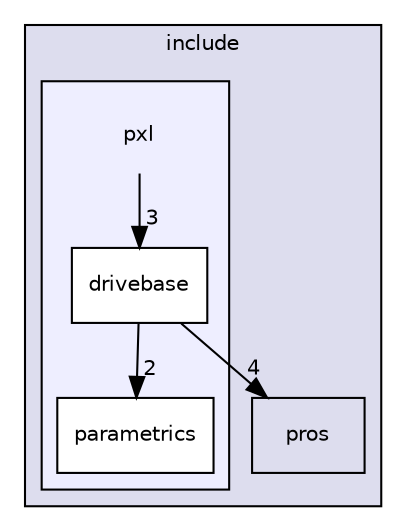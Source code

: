 digraph "include/pxl" {
  compound=true
  node [ fontsize="10", fontname="Helvetica"];
  edge [ labelfontsize="10", labelfontname="Helvetica"];
  subgraph clusterdir_d44c64559bbebec7f509842c48db8b23 {
    graph [ bgcolor="#ddddee", pencolor="black", label="include" fontname="Helvetica", fontsize="10", URL="dir_d44c64559bbebec7f509842c48db8b23.html"]
  dir_703c5360c2ec24cbc4442e210f2170cc [shape=box label="pros" URL="dir_703c5360c2ec24cbc4442e210f2170cc.html"];
  subgraph clusterdir_223a821f9d0f41fe283df0679d559c30 {
    graph [ bgcolor="#eeeeff", pencolor="black", label="" URL="dir_223a821f9d0f41fe283df0679d559c30.html"];
    dir_223a821f9d0f41fe283df0679d559c30 [shape=plaintext label="pxl"];
  dir_b9c15b04b870febd75b2c7da7b08487e [shape=box label="drivebase" fillcolor="white" style="filled" URL="dir_b9c15b04b870febd75b2c7da7b08487e.html"];
  dir_eb646048f21f30d1c203f0e7d7bb28f9 [shape=box label="parametrics" fillcolor="white" style="filled" URL="dir_eb646048f21f30d1c203f0e7d7bb28f9.html"];
  }
  }
  dir_b9c15b04b870febd75b2c7da7b08487e->dir_703c5360c2ec24cbc4442e210f2170cc [headlabel="4", labeldistance=1.5 headhref="dir_000046_000045.html"];
  dir_b9c15b04b870febd75b2c7da7b08487e->dir_eb646048f21f30d1c203f0e7d7bb28f9 [headlabel="2", labeldistance=1.5 headhref="dir_000046_000042.html"];
  dir_223a821f9d0f41fe283df0679d559c30->dir_b9c15b04b870febd75b2c7da7b08487e [headlabel="3", labeldistance=1.5 headhref="dir_000010_000046.html"];
}
